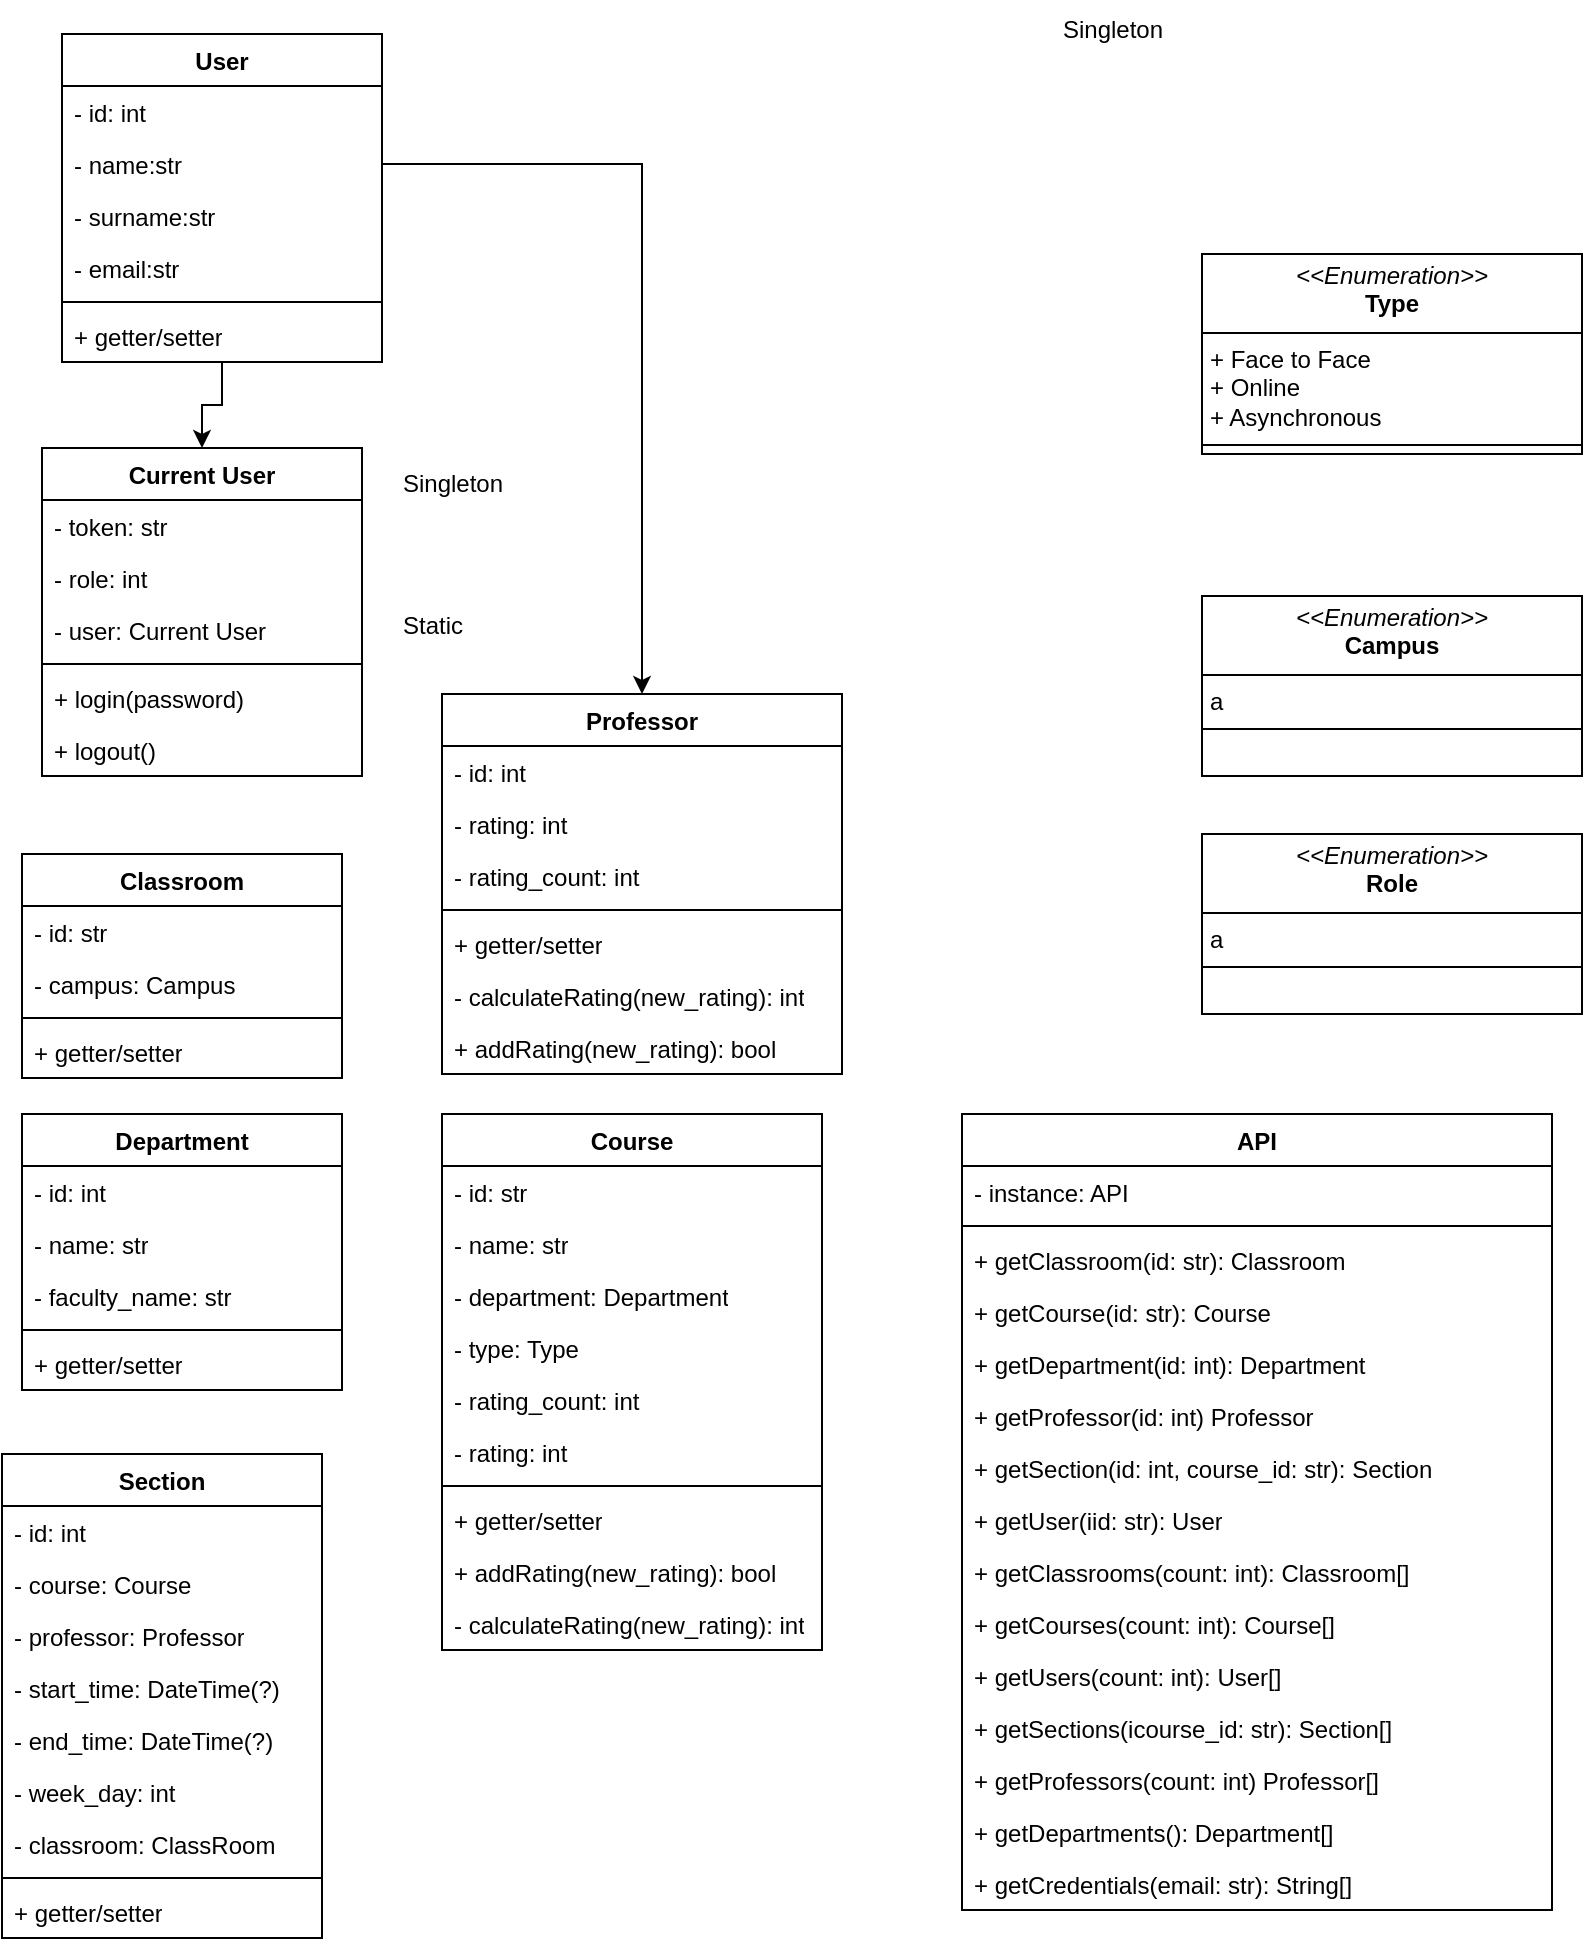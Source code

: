 <mxfile version="26.2.14">
  <diagram id="C5RBs43oDa-KdzZeNtuy" name="Page-1">
    <mxGraphModel dx="1422" dy="727" grid="1" gridSize="10" guides="1" tooltips="1" connect="1" arrows="1" fold="1" page="1" pageScale="1" pageWidth="827" pageHeight="1169" math="0" shadow="0">
      <root>
        <mxCell id="WIyWlLk6GJQsqaUBKTNV-0" />
        <mxCell id="WIyWlLk6GJQsqaUBKTNV-1" parent="WIyWlLk6GJQsqaUBKTNV-0" />
        <mxCell id="uD0e1Czk1c7Lgw-P8EDd-15" value="" style="edgeStyle=orthogonalEdgeStyle;rounded=0;orthogonalLoop=1;jettySize=auto;html=1;" parent="WIyWlLk6GJQsqaUBKTNV-1" source="uD0e1Czk1c7Lgw-P8EDd-0" target="uD0e1Czk1c7Lgw-P8EDd-8" edge="1">
          <mxGeometry relative="1" as="geometry" />
        </mxCell>
        <mxCell id="uD0e1Czk1c7Lgw-P8EDd-0" value="User" style="swimlane;fontStyle=1;align=center;verticalAlign=top;childLayout=stackLayout;horizontal=1;startSize=26;horizontalStack=0;resizeParent=1;resizeParentMax=0;resizeLast=0;collapsible=1;marginBottom=0;whiteSpace=wrap;html=1;" parent="WIyWlLk6GJQsqaUBKTNV-1" vertex="1">
          <mxGeometry x="50" y="110" width="160" height="164" as="geometry" />
        </mxCell>
        <mxCell id="O3vRXitHIvdmDK4lQGcF-36" value="&lt;div&gt;- id: int&lt;/div&gt;" style="text;strokeColor=none;fillColor=none;align=left;verticalAlign=top;spacingLeft=4;spacingRight=4;overflow=hidden;rotatable=0;points=[[0,0.5],[1,0.5]];portConstraint=eastwest;whiteSpace=wrap;html=1;" vertex="1" parent="uD0e1Czk1c7Lgw-P8EDd-0">
          <mxGeometry y="26" width="160" height="26" as="geometry" />
        </mxCell>
        <mxCell id="uD0e1Czk1c7Lgw-P8EDd-1" value="&lt;div&gt;- name:str&lt;/div&gt;" style="text;strokeColor=none;fillColor=none;align=left;verticalAlign=top;spacingLeft=4;spacingRight=4;overflow=hidden;rotatable=0;points=[[0,0.5],[1,0.5]];portConstraint=eastwest;whiteSpace=wrap;html=1;" parent="uD0e1Czk1c7Lgw-P8EDd-0" vertex="1">
          <mxGeometry y="52" width="160" height="26" as="geometry" />
        </mxCell>
        <mxCell id="uD0e1Czk1c7Lgw-P8EDd-4" value="&lt;div&gt;- surname:str&lt;/div&gt;" style="text;strokeColor=none;fillColor=none;align=left;verticalAlign=top;spacingLeft=4;spacingRight=4;overflow=hidden;rotatable=0;points=[[0,0.5],[1,0.5]];portConstraint=eastwest;whiteSpace=wrap;html=1;" parent="uD0e1Czk1c7Lgw-P8EDd-0" vertex="1">
          <mxGeometry y="78" width="160" height="26" as="geometry" />
        </mxCell>
        <mxCell id="uD0e1Czk1c7Lgw-P8EDd-5" value="&lt;div&gt;- email:str&lt;/div&gt;" style="text;strokeColor=none;fillColor=none;align=left;verticalAlign=top;spacingLeft=4;spacingRight=4;overflow=hidden;rotatable=0;points=[[0,0.5],[1,0.5]];portConstraint=eastwest;whiteSpace=wrap;html=1;" parent="uD0e1Czk1c7Lgw-P8EDd-0" vertex="1">
          <mxGeometry y="104" width="160" height="26" as="geometry" />
        </mxCell>
        <mxCell id="O3vRXitHIvdmDK4lQGcF-37" value="" style="line;strokeWidth=1;fillColor=none;align=left;verticalAlign=middle;spacingTop=-1;spacingLeft=3;spacingRight=3;rotatable=0;labelPosition=right;points=[];portConstraint=eastwest;strokeColor=inherit;" vertex="1" parent="uD0e1Czk1c7Lgw-P8EDd-0">
          <mxGeometry y="130" width="160" height="8" as="geometry" />
        </mxCell>
        <mxCell id="O3vRXitHIvdmDK4lQGcF-38" value="+ getter/setter" style="text;strokeColor=none;fillColor=none;align=left;verticalAlign=top;spacingLeft=4;spacingRight=4;overflow=hidden;rotatable=0;points=[[0,0.5],[1,0.5]];portConstraint=eastwest;whiteSpace=wrap;html=1;" vertex="1" parent="uD0e1Czk1c7Lgw-P8EDd-0">
          <mxGeometry y="138" width="160" height="26" as="geometry" />
        </mxCell>
        <mxCell id="uD0e1Czk1c7Lgw-P8EDd-8" value="Current User" style="swimlane;fontStyle=1;align=center;verticalAlign=top;childLayout=stackLayout;horizontal=1;startSize=26;horizontalStack=0;resizeParent=1;resizeParentMax=0;resizeLast=0;collapsible=1;marginBottom=0;whiteSpace=wrap;html=1;" parent="WIyWlLk6GJQsqaUBKTNV-1" vertex="1">
          <mxGeometry x="40" y="317" width="160" height="164" as="geometry" />
        </mxCell>
        <mxCell id="uD0e1Czk1c7Lgw-P8EDd-9" value="&lt;div&gt;- token: str&lt;/div&gt;" style="text;strokeColor=none;fillColor=none;align=left;verticalAlign=top;spacingLeft=4;spacingRight=4;overflow=hidden;rotatable=0;points=[[0,0.5],[1,0.5]];portConstraint=eastwest;whiteSpace=wrap;html=1;" parent="uD0e1Czk1c7Lgw-P8EDd-8" vertex="1">
          <mxGeometry y="26" width="160" height="26" as="geometry" />
        </mxCell>
        <mxCell id="uD0e1Czk1c7Lgw-P8EDd-6" value="- role: int" style="text;strokeColor=none;fillColor=none;align=left;verticalAlign=top;spacingLeft=4;spacingRight=4;overflow=hidden;rotatable=0;points=[[0,0.5],[1,0.5]];portConstraint=eastwest;whiteSpace=wrap;html=1;" parent="uD0e1Czk1c7Lgw-P8EDd-8" vertex="1">
          <mxGeometry y="52" width="160" height="26" as="geometry" />
        </mxCell>
        <mxCell id="uD0e1Czk1c7Lgw-P8EDd-26" value="&lt;div&gt;- user: Current User&lt;/div&gt;" style="text;strokeColor=none;fillColor=none;align=left;verticalAlign=top;spacingLeft=4;spacingRight=4;overflow=hidden;rotatable=0;points=[[0,0.5],[1,0.5]];portConstraint=eastwest;whiteSpace=wrap;html=1;" parent="uD0e1Czk1c7Lgw-P8EDd-8" vertex="1">
          <mxGeometry y="78" width="160" height="26" as="geometry" />
        </mxCell>
        <mxCell id="uD0e1Czk1c7Lgw-P8EDd-13" value="" style="line;strokeWidth=1;fillColor=none;align=left;verticalAlign=middle;spacingTop=-1;spacingLeft=3;spacingRight=3;rotatable=0;labelPosition=right;points=[];portConstraint=eastwest;strokeColor=inherit;" parent="uD0e1Czk1c7Lgw-P8EDd-8" vertex="1">
          <mxGeometry y="104" width="160" height="8" as="geometry" />
        </mxCell>
        <mxCell id="uD0e1Czk1c7Lgw-P8EDd-14" value="+ login(password)" style="text;strokeColor=none;fillColor=none;align=left;verticalAlign=top;spacingLeft=4;spacingRight=4;overflow=hidden;rotatable=0;points=[[0,0.5],[1,0.5]];portConstraint=eastwest;whiteSpace=wrap;html=1;" parent="uD0e1Czk1c7Lgw-P8EDd-8" vertex="1">
          <mxGeometry y="112" width="160" height="26" as="geometry" />
        </mxCell>
        <mxCell id="uD0e1Czk1c7Lgw-P8EDd-27" value="+ logout()" style="text;strokeColor=none;fillColor=none;align=left;verticalAlign=top;spacingLeft=4;spacingRight=4;overflow=hidden;rotatable=0;points=[[0,0.5],[1,0.5]];portConstraint=eastwest;whiteSpace=wrap;html=1;" parent="uD0e1Czk1c7Lgw-P8EDd-8" vertex="1">
          <mxGeometry y="138" width="160" height="26" as="geometry" />
        </mxCell>
        <mxCell id="uD0e1Czk1c7Lgw-P8EDd-16" value="Singleton" style="text;html=1;align=center;verticalAlign=middle;resizable=0;points=[];autosize=1;strokeColor=none;fillColor=none;" parent="WIyWlLk6GJQsqaUBKTNV-1" vertex="1">
          <mxGeometry x="210" y="320" width="70" height="30" as="geometry" />
        </mxCell>
        <mxCell id="uD0e1Czk1c7Lgw-P8EDd-18" value="API" style="swimlane;fontStyle=1;align=center;verticalAlign=top;childLayout=stackLayout;horizontal=1;startSize=26;horizontalStack=0;resizeParent=1;resizeParentMax=0;resizeLast=0;collapsible=1;marginBottom=0;whiteSpace=wrap;html=1;" parent="WIyWlLk6GJQsqaUBKTNV-1" vertex="1">
          <mxGeometry x="500" y="650" width="295" height="398" as="geometry" />
        </mxCell>
        <mxCell id="uD0e1Czk1c7Lgw-P8EDd-19" value="&lt;div&gt;- instance: API&lt;/div&gt;" style="text;strokeColor=none;fillColor=none;align=left;verticalAlign=top;spacingLeft=4;spacingRight=4;overflow=hidden;rotatable=0;points=[[0,0.5],[1,0.5]];portConstraint=eastwest;whiteSpace=wrap;html=1;" parent="uD0e1Czk1c7Lgw-P8EDd-18" vertex="1">
          <mxGeometry y="26" width="295" height="26" as="geometry" />
        </mxCell>
        <mxCell id="uD0e1Czk1c7Lgw-P8EDd-23" value="" style="line;strokeWidth=1;fillColor=none;align=left;verticalAlign=middle;spacingTop=-1;spacingLeft=3;spacingRight=3;rotatable=0;labelPosition=right;points=[];portConstraint=eastwest;strokeColor=inherit;" parent="uD0e1Czk1c7Lgw-P8EDd-18" vertex="1">
          <mxGeometry y="52" width="295" height="8" as="geometry" />
        </mxCell>
        <mxCell id="uD0e1Czk1c7Lgw-P8EDd-24" value="+ getClassroom(id: str): Classroom" style="text;strokeColor=none;fillColor=none;align=left;verticalAlign=top;spacingLeft=4;spacingRight=4;overflow=hidden;rotatable=0;points=[[0,0.5],[1,0.5]];portConstraint=eastwest;whiteSpace=wrap;html=1;" parent="uD0e1Czk1c7Lgw-P8EDd-18" vertex="1">
          <mxGeometry y="60" width="295" height="26" as="geometry" />
        </mxCell>
        <mxCell id="O3vRXitHIvdmDK4lQGcF-90" value="+ getCourse(id: str): Course" style="text;strokeColor=none;fillColor=none;align=left;verticalAlign=top;spacingLeft=4;spacingRight=4;overflow=hidden;rotatable=0;points=[[0,0.5],[1,0.5]];portConstraint=eastwest;whiteSpace=wrap;html=1;" vertex="1" parent="uD0e1Czk1c7Lgw-P8EDd-18">
          <mxGeometry y="86" width="295" height="26" as="geometry" />
        </mxCell>
        <mxCell id="O3vRXitHIvdmDK4lQGcF-93" value="+ getDepartment(id: int): Department" style="text;strokeColor=none;fillColor=none;align=left;verticalAlign=top;spacingLeft=4;spacingRight=4;overflow=hidden;rotatable=0;points=[[0,0.5],[1,0.5]];portConstraint=eastwest;whiteSpace=wrap;html=1;" vertex="1" parent="uD0e1Czk1c7Lgw-P8EDd-18">
          <mxGeometry y="112" width="295" height="26" as="geometry" />
        </mxCell>
        <mxCell id="O3vRXitHIvdmDK4lQGcF-91" value="+ getProfessor(id: int) Professor" style="text;strokeColor=none;fillColor=none;align=left;verticalAlign=top;spacingLeft=4;spacingRight=4;overflow=hidden;rotatable=0;points=[[0,0.5],[1,0.5]];portConstraint=eastwest;whiteSpace=wrap;html=1;" vertex="1" parent="uD0e1Czk1c7Lgw-P8EDd-18">
          <mxGeometry y="138" width="295" height="26" as="geometry" />
        </mxCell>
        <mxCell id="O3vRXitHIvdmDK4lQGcF-92" value="+ getSection(id: int, course_id: str): Section" style="text;strokeColor=none;fillColor=none;align=left;verticalAlign=top;spacingLeft=4;spacingRight=4;overflow=hidden;rotatable=0;points=[[0,0.5],[1,0.5]];portConstraint=eastwest;whiteSpace=wrap;html=1;" vertex="1" parent="uD0e1Czk1c7Lgw-P8EDd-18">
          <mxGeometry y="164" width="295" height="26" as="geometry" />
        </mxCell>
        <mxCell id="O3vRXitHIvdmDK4lQGcF-94" value="&lt;div&gt;+ getUser(iid: str): User&lt;/div&gt;" style="text;strokeColor=none;fillColor=none;align=left;verticalAlign=top;spacingLeft=4;spacingRight=4;overflow=hidden;rotatable=0;points=[[0,0.5],[1,0.5]];portConstraint=eastwest;whiteSpace=wrap;html=1;" vertex="1" parent="uD0e1Czk1c7Lgw-P8EDd-18">
          <mxGeometry y="190" width="295" height="26" as="geometry" />
        </mxCell>
        <mxCell id="O3vRXitHIvdmDK4lQGcF-97" value="+ getClassrooms(count: int): Classroom[]" style="text;strokeColor=none;fillColor=none;align=left;verticalAlign=top;spacingLeft=4;spacingRight=4;overflow=hidden;rotatable=0;points=[[0,0.5],[1,0.5]];portConstraint=eastwest;whiteSpace=wrap;html=1;" vertex="1" parent="uD0e1Czk1c7Lgw-P8EDd-18">
          <mxGeometry y="216" width="295" height="26" as="geometry" />
        </mxCell>
        <mxCell id="O3vRXitHIvdmDK4lQGcF-98" value="&lt;div&gt;+ getCourses(count: int): Course[]&lt;/div&gt;&lt;div&gt;&lt;br&gt;&lt;/div&gt;" style="text;strokeColor=none;fillColor=none;align=left;verticalAlign=top;spacingLeft=4;spacingRight=4;overflow=hidden;rotatable=0;points=[[0,0.5],[1,0.5]];portConstraint=eastwest;whiteSpace=wrap;html=1;" vertex="1" parent="uD0e1Czk1c7Lgw-P8EDd-18">
          <mxGeometry y="242" width="295" height="26" as="geometry" />
        </mxCell>
        <mxCell id="O3vRXitHIvdmDK4lQGcF-102" value="&lt;div&gt;+ getUsers(count: int): User[]&lt;/div&gt;" style="text;strokeColor=none;fillColor=none;align=left;verticalAlign=top;spacingLeft=4;spacingRight=4;overflow=hidden;rotatable=0;points=[[0,0.5],[1,0.5]];portConstraint=eastwest;whiteSpace=wrap;html=1;" vertex="1" parent="uD0e1Czk1c7Lgw-P8EDd-18">
          <mxGeometry y="268" width="295" height="26" as="geometry" />
        </mxCell>
        <mxCell id="O3vRXitHIvdmDK4lQGcF-101" value="+ getSections(icourse_id: str): Section[]" style="text;strokeColor=none;fillColor=none;align=left;verticalAlign=top;spacingLeft=4;spacingRight=4;overflow=hidden;rotatable=0;points=[[0,0.5],[1,0.5]];portConstraint=eastwest;whiteSpace=wrap;html=1;" vertex="1" parent="uD0e1Czk1c7Lgw-P8EDd-18">
          <mxGeometry y="294" width="295" height="26" as="geometry" />
        </mxCell>
        <mxCell id="O3vRXitHIvdmDK4lQGcF-100" value="+ getProfessors(count: int) Professor[]" style="text;strokeColor=none;fillColor=none;align=left;verticalAlign=top;spacingLeft=4;spacingRight=4;overflow=hidden;rotatable=0;points=[[0,0.5],[1,0.5]];portConstraint=eastwest;whiteSpace=wrap;html=1;" vertex="1" parent="uD0e1Czk1c7Lgw-P8EDd-18">
          <mxGeometry y="320" width="295" height="26" as="geometry" />
        </mxCell>
        <mxCell id="O3vRXitHIvdmDK4lQGcF-99" value="+ getDepartments(): Department[]" style="text;strokeColor=none;fillColor=none;align=left;verticalAlign=top;spacingLeft=4;spacingRight=4;overflow=hidden;rotatable=0;points=[[0,0.5],[1,0.5]];portConstraint=eastwest;whiteSpace=wrap;html=1;" vertex="1" parent="uD0e1Czk1c7Lgw-P8EDd-18">
          <mxGeometry y="346" width="295" height="26" as="geometry" />
        </mxCell>
        <mxCell id="O3vRXitHIvdmDK4lQGcF-103" value="&lt;div&gt;+ getCredentials(email: str): String[]&lt;/div&gt;" style="text;strokeColor=none;fillColor=none;align=left;verticalAlign=top;spacingLeft=4;spacingRight=4;overflow=hidden;rotatable=0;points=[[0,0.5],[1,0.5]];portConstraint=eastwest;whiteSpace=wrap;html=1;" vertex="1" parent="uD0e1Czk1c7Lgw-P8EDd-18">
          <mxGeometry y="372" width="295" height="26" as="geometry" />
        </mxCell>
        <mxCell id="uD0e1Czk1c7Lgw-P8EDd-25" value="Singleton" style="text;html=1;align=center;verticalAlign=middle;resizable=0;points=[];autosize=1;strokeColor=none;fillColor=none;" parent="WIyWlLk6GJQsqaUBKTNV-1" vertex="1">
          <mxGeometry x="540" y="93" width="70" height="30" as="geometry" />
        </mxCell>
        <mxCell id="uD0e1Czk1c7Lgw-P8EDd-28" value="Static" style="text;html=1;align=center;verticalAlign=middle;resizable=0;points=[];autosize=1;strokeColor=none;fillColor=none;" parent="WIyWlLk6GJQsqaUBKTNV-1" vertex="1">
          <mxGeometry x="210" y="391" width="50" height="30" as="geometry" />
        </mxCell>
        <mxCell id="uD0e1Czk1c7Lgw-P8EDd-29" value="Course" style="swimlane;fontStyle=1;align=center;verticalAlign=top;childLayout=stackLayout;horizontal=1;startSize=26;horizontalStack=0;resizeParent=1;resizeParentMax=0;resizeLast=0;collapsible=1;marginBottom=0;whiteSpace=wrap;html=1;" parent="WIyWlLk6GJQsqaUBKTNV-1" vertex="1">
          <mxGeometry x="240" y="650" width="190" height="268" as="geometry" />
        </mxCell>
        <mxCell id="uD0e1Czk1c7Lgw-P8EDd-30" value="&lt;div&gt;- id: str&lt;/div&gt;" style="text;strokeColor=none;fillColor=none;align=left;verticalAlign=top;spacingLeft=4;spacingRight=4;overflow=hidden;rotatable=0;points=[[0,0.5],[1,0.5]];portConstraint=eastwest;whiteSpace=wrap;html=1;" parent="uD0e1Czk1c7Lgw-P8EDd-29" vertex="1">
          <mxGeometry y="26" width="190" height="26" as="geometry" />
        </mxCell>
        <mxCell id="uD0e1Czk1c7Lgw-P8EDd-33" value="- name: str" style="text;strokeColor=none;fillColor=none;align=left;verticalAlign=top;spacingLeft=4;spacingRight=4;overflow=hidden;rotatable=0;points=[[0,0.5],[1,0.5]];portConstraint=eastwest;whiteSpace=wrap;html=1;" parent="uD0e1Czk1c7Lgw-P8EDd-29" vertex="1">
          <mxGeometry y="52" width="190" height="26" as="geometry" />
        </mxCell>
        <mxCell id="uD0e1Czk1c7Lgw-P8EDd-34" value="- department: Department" style="text;strokeColor=none;fillColor=none;align=left;verticalAlign=top;spacingLeft=4;spacingRight=4;overflow=hidden;rotatable=0;points=[[0,0.5],[1,0.5]];portConstraint=eastwest;whiteSpace=wrap;html=1;" parent="uD0e1Czk1c7Lgw-P8EDd-29" vertex="1">
          <mxGeometry y="78" width="190" height="26" as="geometry" />
        </mxCell>
        <mxCell id="uD0e1Czk1c7Lgw-P8EDd-35" value="&lt;div&gt;- type: Type&lt;/div&gt;" style="text;strokeColor=none;fillColor=none;align=left;verticalAlign=top;spacingLeft=4;spacingRight=4;overflow=hidden;rotatable=0;points=[[0,0.5],[1,0.5]];portConstraint=eastwest;whiteSpace=wrap;html=1;" parent="uD0e1Czk1c7Lgw-P8EDd-29" vertex="1">
          <mxGeometry y="104" width="190" height="26" as="geometry" />
        </mxCell>
        <mxCell id="O3vRXitHIvdmDK4lQGcF-68" value="- rating_count: int" style="text;strokeColor=none;fillColor=none;align=left;verticalAlign=top;spacingLeft=4;spacingRight=4;overflow=hidden;rotatable=0;points=[[0,0.5],[1,0.5]];portConstraint=eastwest;whiteSpace=wrap;html=1;" vertex="1" parent="uD0e1Czk1c7Lgw-P8EDd-29">
          <mxGeometry y="130" width="190" height="26" as="geometry" />
        </mxCell>
        <mxCell id="O3vRXitHIvdmDK4lQGcF-67" value="- rating: int" style="text;strokeColor=none;fillColor=none;align=left;verticalAlign=top;spacingLeft=4;spacingRight=4;overflow=hidden;rotatable=0;points=[[0,0.5],[1,0.5]];portConstraint=eastwest;whiteSpace=wrap;html=1;" vertex="1" parent="uD0e1Czk1c7Lgw-P8EDd-29">
          <mxGeometry y="156" width="190" height="26" as="geometry" />
        </mxCell>
        <mxCell id="uD0e1Czk1c7Lgw-P8EDd-31" value="" style="line;strokeWidth=1;fillColor=none;align=left;verticalAlign=middle;spacingTop=-1;spacingLeft=3;spacingRight=3;rotatable=0;labelPosition=right;points=[];portConstraint=eastwest;strokeColor=inherit;" parent="uD0e1Czk1c7Lgw-P8EDd-29" vertex="1">
          <mxGeometry y="182" width="190" height="8" as="geometry" />
        </mxCell>
        <mxCell id="uD0e1Czk1c7Lgw-P8EDd-32" value="+ getter/setter" style="text;strokeColor=none;fillColor=none;align=left;verticalAlign=top;spacingLeft=4;spacingRight=4;overflow=hidden;rotatable=0;points=[[0,0.5],[1,0.5]];portConstraint=eastwest;whiteSpace=wrap;html=1;" parent="uD0e1Czk1c7Lgw-P8EDd-29" vertex="1">
          <mxGeometry y="190" width="190" height="26" as="geometry" />
        </mxCell>
        <mxCell id="O3vRXitHIvdmDK4lQGcF-66" value="+ addRating(new_rating): bool" style="text;strokeColor=none;fillColor=none;align=left;verticalAlign=top;spacingLeft=4;spacingRight=4;overflow=hidden;rotatable=0;points=[[0,0.5],[1,0.5]];portConstraint=eastwest;whiteSpace=wrap;html=1;" vertex="1" parent="uD0e1Czk1c7Lgw-P8EDd-29">
          <mxGeometry y="216" width="190" height="26" as="geometry" />
        </mxCell>
        <mxCell id="O3vRXitHIvdmDK4lQGcF-65" value="&lt;div&gt;- calculateRating(new_rating): int&lt;/div&gt;" style="text;strokeColor=none;fillColor=none;align=left;verticalAlign=top;spacingLeft=4;spacingRight=4;overflow=hidden;rotatable=0;points=[[0,0.5],[1,0.5]];portConstraint=eastwest;whiteSpace=wrap;html=1;" vertex="1" parent="uD0e1Czk1c7Lgw-P8EDd-29">
          <mxGeometry y="242" width="190" height="26" as="geometry" />
        </mxCell>
        <mxCell id="O3vRXitHIvdmDK4lQGcF-0" value="&lt;p style=&quot;margin:0px;margin-top:4px;text-align:center;&quot;&gt;&lt;i&gt;&amp;lt;&amp;lt;Enumeration&amp;gt;&amp;gt;&lt;/i&gt;&lt;br&gt;&lt;b&gt;Type&lt;/b&gt;&lt;/p&gt;&lt;hr size=&quot;1&quot; style=&quot;border-style:solid;&quot;&gt;&lt;p style=&quot;margin:0px;margin-left:4px;&quot;&gt;+ Face to Face&lt;/p&gt;&lt;p style=&quot;margin:0px;margin-left:4px;&quot;&gt;+ Online&lt;/p&gt;&lt;p style=&quot;margin:0px;margin-left:4px;&quot;&gt;+ Asynchronous&lt;/p&gt;&lt;hr size=&quot;1&quot; style=&quot;border-style:solid;&quot;&gt;" style="verticalAlign=top;align=left;overflow=fill;html=1;whiteSpace=wrap;" vertex="1" parent="WIyWlLk6GJQsqaUBKTNV-1">
          <mxGeometry x="620" y="220" width="190" height="100" as="geometry" />
        </mxCell>
        <mxCell id="O3vRXitHIvdmDK4lQGcF-3" value="&lt;p style=&quot;margin:0px;margin-top:4px;text-align:center;&quot;&gt;&lt;i&gt;&amp;lt;&amp;lt;&lt;/i&gt;&lt;i&gt;Enumeration&lt;/i&gt;&lt;i&gt;&amp;gt;&amp;gt;&lt;/i&gt;&lt;br&gt;&lt;b&gt;Campus&lt;/b&gt;&lt;/p&gt;&lt;hr size=&quot;1&quot; style=&quot;border-style:solid;&quot;&gt;&lt;p style=&quot;margin:0px;margin-left:4px;&quot;&gt;a&lt;/p&gt;&lt;hr size=&quot;1&quot; style=&quot;border-style:solid;&quot;&gt;" style="verticalAlign=top;align=left;overflow=fill;html=1;whiteSpace=wrap;" vertex="1" parent="WIyWlLk6GJQsqaUBKTNV-1">
          <mxGeometry x="620" y="391" width="190" height="90" as="geometry" />
        </mxCell>
        <mxCell id="O3vRXitHIvdmDK4lQGcF-4" value="Classroom" style="swimlane;fontStyle=1;align=center;verticalAlign=top;childLayout=stackLayout;horizontal=1;startSize=26;horizontalStack=0;resizeParent=1;resizeParentMax=0;resizeLast=0;collapsible=1;marginBottom=0;whiteSpace=wrap;html=1;" vertex="1" parent="WIyWlLk6GJQsqaUBKTNV-1">
          <mxGeometry x="30" y="520" width="160" height="112" as="geometry" />
        </mxCell>
        <mxCell id="O3vRXitHIvdmDK4lQGcF-5" value="&lt;div&gt;- id: str&lt;/div&gt;" style="text;strokeColor=none;fillColor=none;align=left;verticalAlign=top;spacingLeft=4;spacingRight=4;overflow=hidden;rotatable=0;points=[[0,0.5],[1,0.5]];portConstraint=eastwest;whiteSpace=wrap;html=1;" vertex="1" parent="O3vRXitHIvdmDK4lQGcF-4">
          <mxGeometry y="26" width="160" height="26" as="geometry" />
        </mxCell>
        <mxCell id="O3vRXitHIvdmDK4lQGcF-6" value="- campus: Campus" style="text;strokeColor=none;fillColor=none;align=left;verticalAlign=top;spacingLeft=4;spacingRight=4;overflow=hidden;rotatable=0;points=[[0,0.5],[1,0.5]];portConstraint=eastwest;whiteSpace=wrap;html=1;" vertex="1" parent="O3vRXitHIvdmDK4lQGcF-4">
          <mxGeometry y="52" width="160" height="26" as="geometry" />
        </mxCell>
        <mxCell id="O3vRXitHIvdmDK4lQGcF-9" value="" style="line;strokeWidth=1;fillColor=none;align=left;verticalAlign=middle;spacingTop=-1;spacingLeft=3;spacingRight=3;rotatable=0;labelPosition=right;points=[];portConstraint=eastwest;strokeColor=inherit;" vertex="1" parent="O3vRXitHIvdmDK4lQGcF-4">
          <mxGeometry y="78" width="160" height="8" as="geometry" />
        </mxCell>
        <mxCell id="O3vRXitHIvdmDK4lQGcF-10" value="+ getter/setter" style="text;strokeColor=none;fillColor=none;align=left;verticalAlign=top;spacingLeft=4;spacingRight=4;overflow=hidden;rotatable=0;points=[[0,0.5],[1,0.5]];portConstraint=eastwest;whiteSpace=wrap;html=1;" vertex="1" parent="O3vRXitHIvdmDK4lQGcF-4">
          <mxGeometry y="86" width="160" height="26" as="geometry" />
        </mxCell>
        <mxCell id="O3vRXitHIvdmDK4lQGcF-11" value="Department" style="swimlane;fontStyle=1;align=center;verticalAlign=top;childLayout=stackLayout;horizontal=1;startSize=26;horizontalStack=0;resizeParent=1;resizeParentMax=0;resizeLast=0;collapsible=1;marginBottom=0;whiteSpace=wrap;html=1;" vertex="1" parent="WIyWlLk6GJQsqaUBKTNV-1">
          <mxGeometry x="30" y="650" width="160" height="138" as="geometry" />
        </mxCell>
        <mxCell id="O3vRXitHIvdmDK4lQGcF-12" value="&lt;div&gt;- id: int&lt;/div&gt;" style="text;strokeColor=none;fillColor=none;align=left;verticalAlign=top;spacingLeft=4;spacingRight=4;overflow=hidden;rotatable=0;points=[[0,0.5],[1,0.5]];portConstraint=eastwest;whiteSpace=wrap;html=1;" vertex="1" parent="O3vRXitHIvdmDK4lQGcF-11">
          <mxGeometry y="26" width="160" height="26" as="geometry" />
        </mxCell>
        <mxCell id="O3vRXitHIvdmDK4lQGcF-13" value="- name: str" style="text;strokeColor=none;fillColor=none;align=left;verticalAlign=top;spacingLeft=4;spacingRight=4;overflow=hidden;rotatable=0;points=[[0,0.5],[1,0.5]];portConstraint=eastwest;whiteSpace=wrap;html=1;" vertex="1" parent="O3vRXitHIvdmDK4lQGcF-11">
          <mxGeometry y="52" width="160" height="26" as="geometry" />
        </mxCell>
        <mxCell id="O3vRXitHIvdmDK4lQGcF-16" value="- faculty_name: str" style="text;strokeColor=none;fillColor=none;align=left;verticalAlign=top;spacingLeft=4;spacingRight=4;overflow=hidden;rotatable=0;points=[[0,0.5],[1,0.5]];portConstraint=eastwest;whiteSpace=wrap;html=1;" vertex="1" parent="O3vRXitHIvdmDK4lQGcF-11">
          <mxGeometry y="78" width="160" height="26" as="geometry" />
        </mxCell>
        <mxCell id="O3vRXitHIvdmDK4lQGcF-14" value="" style="line;strokeWidth=1;fillColor=none;align=left;verticalAlign=middle;spacingTop=-1;spacingLeft=3;spacingRight=3;rotatable=0;labelPosition=right;points=[];portConstraint=eastwest;strokeColor=inherit;" vertex="1" parent="O3vRXitHIvdmDK4lQGcF-11">
          <mxGeometry y="104" width="160" height="8" as="geometry" />
        </mxCell>
        <mxCell id="O3vRXitHIvdmDK4lQGcF-15" value="+ getter/setter" style="text;strokeColor=none;fillColor=none;align=left;verticalAlign=top;spacingLeft=4;spacingRight=4;overflow=hidden;rotatable=0;points=[[0,0.5],[1,0.5]];portConstraint=eastwest;whiteSpace=wrap;html=1;" vertex="1" parent="O3vRXitHIvdmDK4lQGcF-11">
          <mxGeometry y="112" width="160" height="26" as="geometry" />
        </mxCell>
        <mxCell id="O3vRXitHIvdmDK4lQGcF-27" value="Professor" style="swimlane;fontStyle=1;align=center;verticalAlign=top;childLayout=stackLayout;horizontal=1;startSize=26;horizontalStack=0;resizeParent=1;resizeParentMax=0;resizeLast=0;collapsible=1;marginBottom=0;whiteSpace=wrap;html=1;" vertex="1" parent="WIyWlLk6GJQsqaUBKTNV-1">
          <mxGeometry x="240" y="440" width="200" height="190" as="geometry" />
        </mxCell>
        <mxCell id="O3vRXitHIvdmDK4lQGcF-31" value="&lt;div&gt;- id: int&lt;/div&gt;" style="text;strokeColor=none;fillColor=none;align=left;verticalAlign=top;spacingLeft=4;spacingRight=4;overflow=hidden;rotatable=0;points=[[0,0.5],[1,0.5]];portConstraint=eastwest;whiteSpace=wrap;html=1;" vertex="1" parent="O3vRXitHIvdmDK4lQGcF-27">
          <mxGeometry y="26" width="200" height="26" as="geometry" />
        </mxCell>
        <mxCell id="O3vRXitHIvdmDK4lQGcF-59" value="- rating: int" style="text;strokeColor=none;fillColor=none;align=left;verticalAlign=top;spacingLeft=4;spacingRight=4;overflow=hidden;rotatable=0;points=[[0,0.5],[1,0.5]];portConstraint=eastwest;whiteSpace=wrap;html=1;" vertex="1" parent="O3vRXitHIvdmDK4lQGcF-27">
          <mxGeometry y="52" width="200" height="26" as="geometry" />
        </mxCell>
        <mxCell id="O3vRXitHIvdmDK4lQGcF-60" value="- rating_count: int" style="text;strokeColor=none;fillColor=none;align=left;verticalAlign=top;spacingLeft=4;spacingRight=4;overflow=hidden;rotatable=0;points=[[0,0.5],[1,0.5]];portConstraint=eastwest;whiteSpace=wrap;html=1;" vertex="1" parent="O3vRXitHIvdmDK4lQGcF-27">
          <mxGeometry y="78" width="200" height="26" as="geometry" />
        </mxCell>
        <mxCell id="O3vRXitHIvdmDK4lQGcF-61" value="" style="line;strokeWidth=1;fillColor=none;align=left;verticalAlign=middle;spacingTop=-1;spacingLeft=3;spacingRight=3;rotatable=0;labelPosition=right;points=[];portConstraint=eastwest;strokeColor=inherit;" vertex="1" parent="O3vRXitHIvdmDK4lQGcF-27">
          <mxGeometry y="104" width="200" height="8" as="geometry" />
        </mxCell>
        <mxCell id="O3vRXitHIvdmDK4lQGcF-62" value="+ getter/setter" style="text;strokeColor=none;fillColor=none;align=left;verticalAlign=top;spacingLeft=4;spacingRight=4;overflow=hidden;rotatable=0;points=[[0,0.5],[1,0.5]];portConstraint=eastwest;whiteSpace=wrap;html=1;" vertex="1" parent="O3vRXitHIvdmDK4lQGcF-27">
          <mxGeometry y="112" width="200" height="26" as="geometry" />
        </mxCell>
        <mxCell id="O3vRXitHIvdmDK4lQGcF-63" value="&lt;div&gt;- calculateRating(new_rating): int&lt;/div&gt;" style="text;strokeColor=none;fillColor=none;align=left;verticalAlign=top;spacingLeft=4;spacingRight=4;overflow=hidden;rotatable=0;points=[[0,0.5],[1,0.5]];portConstraint=eastwest;whiteSpace=wrap;html=1;" vertex="1" parent="O3vRXitHIvdmDK4lQGcF-27">
          <mxGeometry y="138" width="200" height="26" as="geometry" />
        </mxCell>
        <mxCell id="O3vRXitHIvdmDK4lQGcF-64" value="+ addRating(new_rating): bool" style="text;strokeColor=none;fillColor=none;align=left;verticalAlign=top;spacingLeft=4;spacingRight=4;overflow=hidden;rotatable=0;points=[[0,0.5],[1,0.5]];portConstraint=eastwest;whiteSpace=wrap;html=1;" vertex="1" parent="O3vRXitHIvdmDK4lQGcF-27">
          <mxGeometry y="164" width="200" height="26" as="geometry" />
        </mxCell>
        <mxCell id="O3vRXitHIvdmDK4lQGcF-34" value="&lt;p style=&quot;margin:0px;margin-top:4px;text-align:center;&quot;&gt;&lt;i&gt;&amp;lt;&amp;lt;&lt;/i&gt;&lt;i&gt;Enumeration&lt;/i&gt;&lt;i&gt;&amp;gt;&amp;gt;&lt;/i&gt;&lt;br&gt;&lt;b&gt;Role&lt;/b&gt;&lt;/p&gt;&lt;hr size=&quot;1&quot; style=&quot;border-style:solid;&quot;&gt;&lt;p style=&quot;margin:0px;margin-left:4px;&quot;&gt;a&lt;/p&gt;&lt;hr size=&quot;1&quot; style=&quot;border-style:solid;&quot;&gt;" style="verticalAlign=top;align=left;overflow=fill;html=1;whiteSpace=wrap;" vertex="1" parent="WIyWlLk6GJQsqaUBKTNV-1">
          <mxGeometry x="620" y="510" width="190" height="90" as="geometry" />
        </mxCell>
        <mxCell id="O3vRXitHIvdmDK4lQGcF-58" style="edgeStyle=orthogonalEdgeStyle;rounded=0;orthogonalLoop=1;jettySize=auto;html=1;entryX=0.5;entryY=0;entryDx=0;entryDy=0;" edge="1" parent="WIyWlLk6GJQsqaUBKTNV-1" source="uD0e1Czk1c7Lgw-P8EDd-1" target="O3vRXitHIvdmDK4lQGcF-27">
          <mxGeometry relative="1" as="geometry" />
        </mxCell>
        <mxCell id="O3vRXitHIvdmDK4lQGcF-69" value="Section" style="swimlane;fontStyle=1;align=center;verticalAlign=top;childLayout=stackLayout;horizontal=1;startSize=26;horizontalStack=0;resizeParent=1;resizeParentMax=0;resizeLast=0;collapsible=1;marginBottom=0;whiteSpace=wrap;html=1;" vertex="1" parent="WIyWlLk6GJQsqaUBKTNV-1">
          <mxGeometry x="20" y="820" width="160" height="242" as="geometry" />
        </mxCell>
        <mxCell id="O3vRXitHIvdmDK4lQGcF-70" value="&lt;div&gt;- id: int&lt;/div&gt;" style="text;strokeColor=none;fillColor=none;align=left;verticalAlign=top;spacingLeft=4;spacingRight=4;overflow=hidden;rotatable=0;points=[[0,0.5],[1,0.5]];portConstraint=eastwest;whiteSpace=wrap;html=1;" vertex="1" parent="O3vRXitHIvdmDK4lQGcF-69">
          <mxGeometry y="26" width="160" height="26" as="geometry" />
        </mxCell>
        <mxCell id="O3vRXitHIvdmDK4lQGcF-71" value="- course: Course" style="text;strokeColor=none;fillColor=none;align=left;verticalAlign=top;spacingLeft=4;spacingRight=4;overflow=hidden;rotatable=0;points=[[0,0.5],[1,0.5]];portConstraint=eastwest;whiteSpace=wrap;html=1;" vertex="1" parent="O3vRXitHIvdmDK4lQGcF-69">
          <mxGeometry y="52" width="160" height="26" as="geometry" />
        </mxCell>
        <mxCell id="O3vRXitHIvdmDK4lQGcF-72" value="- professor: Professor" style="text;strokeColor=none;fillColor=none;align=left;verticalAlign=top;spacingLeft=4;spacingRight=4;overflow=hidden;rotatable=0;points=[[0,0.5],[1,0.5]];portConstraint=eastwest;whiteSpace=wrap;html=1;" vertex="1" parent="O3vRXitHIvdmDK4lQGcF-69">
          <mxGeometry y="78" width="160" height="26" as="geometry" />
        </mxCell>
        <mxCell id="O3vRXitHIvdmDK4lQGcF-83" value="- start_time: DateTime(?)" style="text;strokeColor=none;fillColor=none;align=left;verticalAlign=top;spacingLeft=4;spacingRight=4;overflow=hidden;rotatable=0;points=[[0,0.5],[1,0.5]];portConstraint=eastwest;whiteSpace=wrap;html=1;" vertex="1" parent="O3vRXitHIvdmDK4lQGcF-69">
          <mxGeometry y="104" width="160" height="26" as="geometry" />
        </mxCell>
        <mxCell id="O3vRXitHIvdmDK4lQGcF-84" value="- end_time: DateTime(?)" style="text;strokeColor=none;fillColor=none;align=left;verticalAlign=top;spacingLeft=4;spacingRight=4;overflow=hidden;rotatable=0;points=[[0,0.5],[1,0.5]];portConstraint=eastwest;whiteSpace=wrap;html=1;" vertex="1" parent="O3vRXitHIvdmDK4lQGcF-69">
          <mxGeometry y="130" width="160" height="26" as="geometry" />
        </mxCell>
        <mxCell id="O3vRXitHIvdmDK4lQGcF-75" value="- week_day: int" style="text;strokeColor=none;fillColor=none;align=left;verticalAlign=top;spacingLeft=4;spacingRight=4;overflow=hidden;rotatable=0;points=[[0,0.5],[1,0.5]];portConstraint=eastwest;whiteSpace=wrap;html=1;" vertex="1" parent="O3vRXitHIvdmDK4lQGcF-69">
          <mxGeometry y="156" width="160" height="26" as="geometry" />
        </mxCell>
        <mxCell id="O3vRXitHIvdmDK4lQGcF-85" value="- classroom: ClassRoom" style="text;strokeColor=none;fillColor=none;align=left;verticalAlign=top;spacingLeft=4;spacingRight=4;overflow=hidden;rotatable=0;points=[[0,0.5],[1,0.5]];portConstraint=eastwest;whiteSpace=wrap;html=1;" vertex="1" parent="O3vRXitHIvdmDK4lQGcF-69">
          <mxGeometry y="182" width="160" height="26" as="geometry" />
        </mxCell>
        <mxCell id="O3vRXitHIvdmDK4lQGcF-73" value="" style="line;strokeWidth=1;fillColor=none;align=left;verticalAlign=middle;spacingTop=-1;spacingLeft=3;spacingRight=3;rotatable=0;labelPosition=right;points=[];portConstraint=eastwest;strokeColor=inherit;" vertex="1" parent="O3vRXitHIvdmDK4lQGcF-69">
          <mxGeometry y="208" width="160" height="8" as="geometry" />
        </mxCell>
        <mxCell id="O3vRXitHIvdmDK4lQGcF-74" value="+ getter/setter" style="text;strokeColor=none;fillColor=none;align=left;verticalAlign=top;spacingLeft=4;spacingRight=4;overflow=hidden;rotatable=0;points=[[0,0.5],[1,0.5]];portConstraint=eastwest;whiteSpace=wrap;html=1;" vertex="1" parent="O3vRXitHIvdmDK4lQGcF-69">
          <mxGeometry y="216" width="160" height="26" as="geometry" />
        </mxCell>
      </root>
    </mxGraphModel>
  </diagram>
</mxfile>
